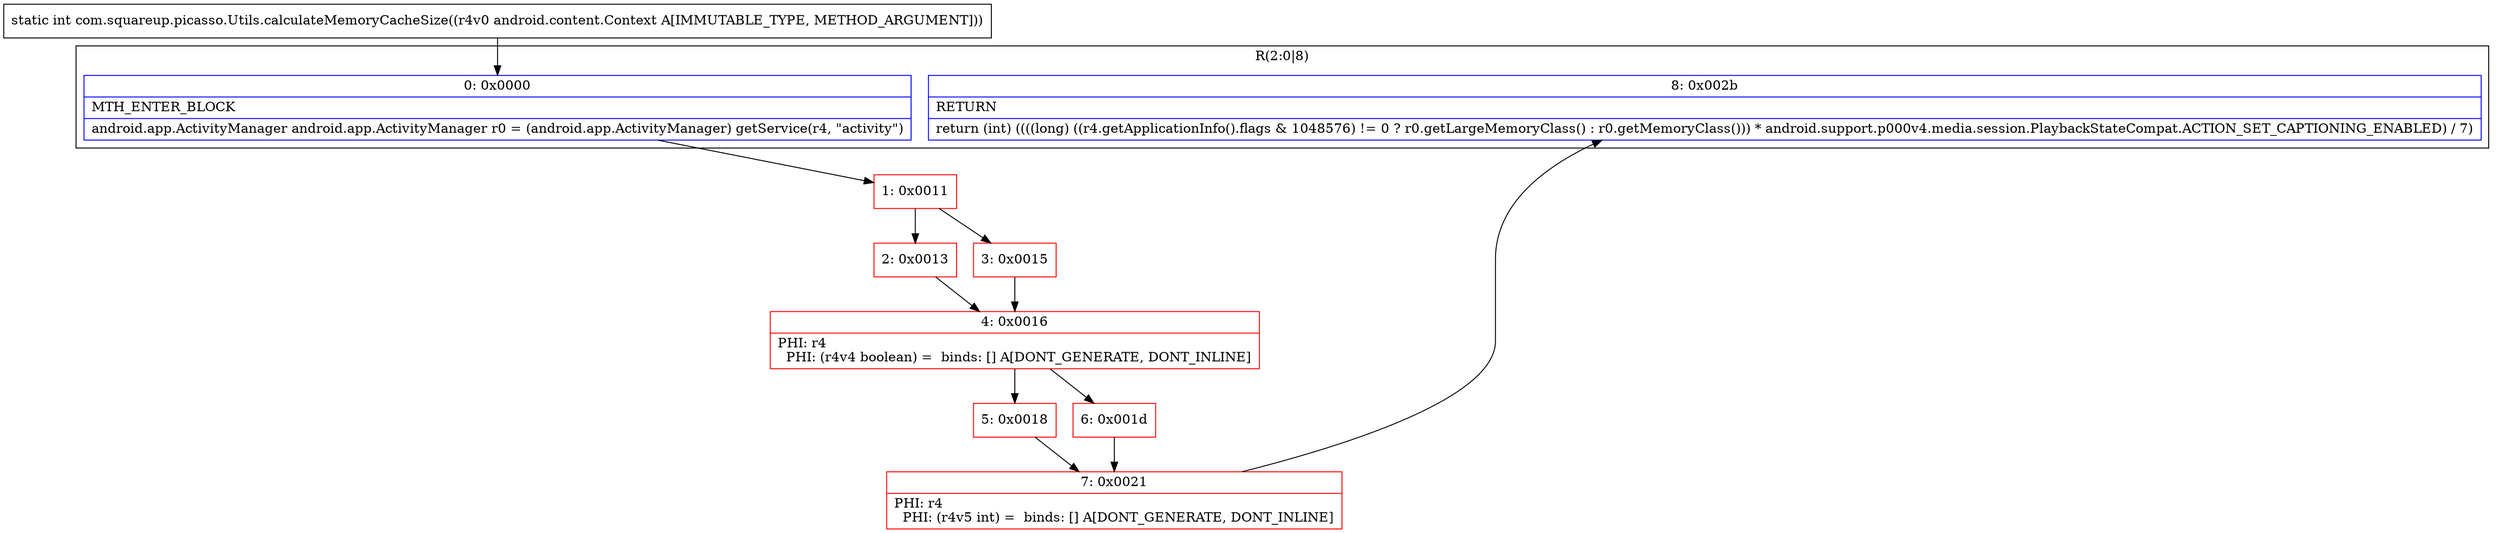 digraph "CFG forcom.squareup.picasso.Utils.calculateMemoryCacheSize(Landroid\/content\/Context;)I" {
subgraph cluster_Region_641253266 {
label = "R(2:0|8)";
node [shape=record,color=blue];
Node_0 [shape=record,label="{0\:\ 0x0000|MTH_ENTER_BLOCK\l|android.app.ActivityManager android.app.ActivityManager r0 = (android.app.ActivityManager) getService(r4, \"activity\")\l}"];
Node_8 [shape=record,label="{8\:\ 0x002b|RETURN\l|return (int) ((((long) ((r4.getApplicationInfo().flags & 1048576) != 0 ? r0.getLargeMemoryClass() : r0.getMemoryClass())) * android.support.p000v4.media.session.PlaybackStateCompat.ACTION_SET_CAPTIONING_ENABLED) \/ 7)\l}"];
}
Node_1 [shape=record,color=red,label="{1\:\ 0x0011}"];
Node_2 [shape=record,color=red,label="{2\:\ 0x0013}"];
Node_3 [shape=record,color=red,label="{3\:\ 0x0015}"];
Node_4 [shape=record,color=red,label="{4\:\ 0x0016|PHI: r4 \l  PHI: (r4v4 boolean) =  binds: [] A[DONT_GENERATE, DONT_INLINE]\l}"];
Node_5 [shape=record,color=red,label="{5\:\ 0x0018}"];
Node_6 [shape=record,color=red,label="{6\:\ 0x001d}"];
Node_7 [shape=record,color=red,label="{7\:\ 0x0021|PHI: r4 \l  PHI: (r4v5 int) =  binds: [] A[DONT_GENERATE, DONT_INLINE]\l}"];
MethodNode[shape=record,label="{static int com.squareup.picasso.Utils.calculateMemoryCacheSize((r4v0 android.content.Context A[IMMUTABLE_TYPE, METHOD_ARGUMENT])) }"];
MethodNode -> Node_0;
Node_0 -> Node_1;
Node_1 -> Node_2;
Node_1 -> Node_3;
Node_2 -> Node_4;
Node_3 -> Node_4;
Node_4 -> Node_5;
Node_4 -> Node_6;
Node_5 -> Node_7;
Node_6 -> Node_7;
Node_7 -> Node_8;
}

